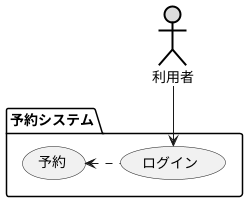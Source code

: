 @startuml ユースケース図
' left to right direction
actor 利用者#DDDDDD;line:black;line.bold;
package 予約システム{
usecase ログイン
usecase 予約
}
利用者--> ログイン
予約 <. ログイン 
@enduml
